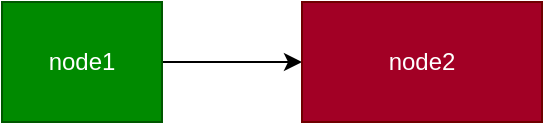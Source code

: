 <mxfile>
    <diagram id="C2zIc64pMNaJIE5eQyFp" name="第 1 页">
        <mxGraphModel dx="550" dy="518" grid="1" gridSize="10" guides="1" tooltips="1" connect="1" arrows="1" fold="1" page="1" pageScale="1" pageWidth="827" pageHeight="1169" math="0" shadow="0">
            <root>
                <mxCell id="0"/>
                <mxCell id="1" parent="0"/>
                <mxCell id="5" style="edgeStyle=none;html=1;entryX=0;entryY=0.5;entryDx=0;entryDy=0;" edge="1" parent="1" source="3" target="4">
                    <mxGeometry relative="1" as="geometry"/>
                </mxCell>
                <mxCell id="3" value="node1" style="rounded=0;whiteSpace=wrap;html=1;fillColor=#008a00;fontColor=#ffffff;strokeColor=#005700;" vertex="1" parent="1">
                    <mxGeometry x="180" y="130" width="80" height="60" as="geometry"/>
                </mxCell>
                <mxCell id="4" value="node2" style="rounded=0;whiteSpace=wrap;html=1;fillColor=#a20025;fontColor=#ffffff;strokeColor=#6F0000;" vertex="1" parent="1">
                    <mxGeometry x="330" y="130" width="120" height="60" as="geometry"/>
                </mxCell>
            </root>
        </mxGraphModel>
    </diagram>
</mxfile>